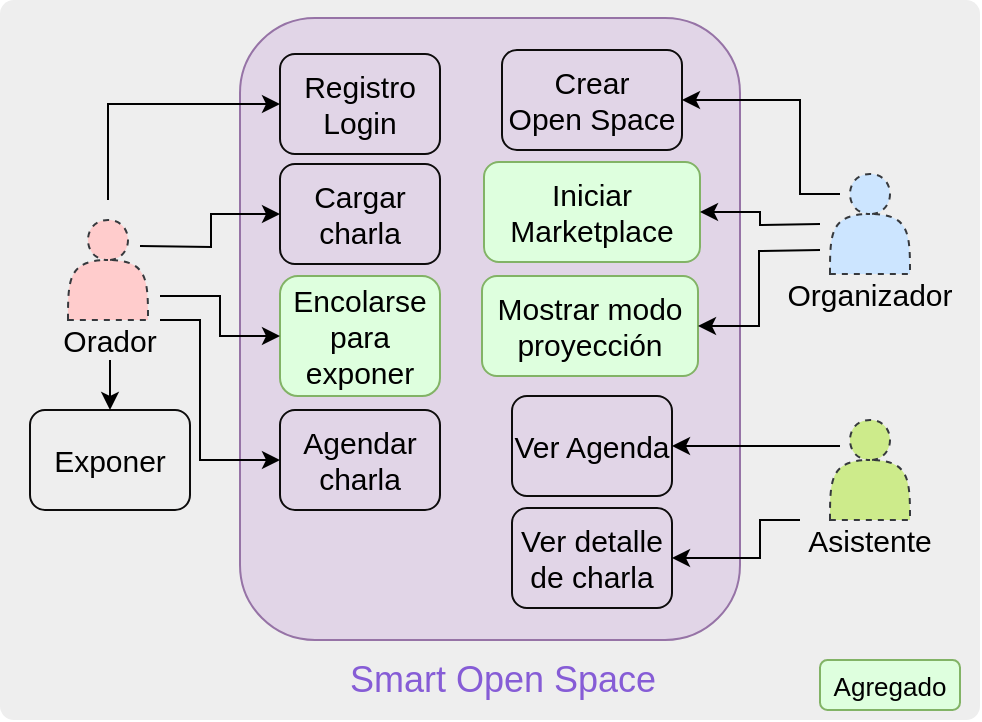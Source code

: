 <mxfile version="12.2.3" type="device" pages="1"><diagram id="50GnY4uoyUKIiMKMn4lD" name="Page-1"><mxGraphModel dx="1024" dy="531" grid="1" gridSize="10" guides="1" tooltips="1" connect="1" arrows="1" fold="1" page="1" pageScale="1" pageWidth="827" pageHeight="1169" math="0" shadow="0"><root><mxCell id="0"/><mxCell id="1" parent="0"/><mxCell id="Tz1uTeMFmKhcYr1bEMr9-132" value="" style="rounded=1;whiteSpace=wrap;html=1;absoluteArcSize=1;arcSize=14;strokeWidth=2;shadow=0;glass=0;labelBackgroundColor=none;fillColor=#eeeeee;fontSize=15;align=center;strokeColor=none;" parent="1" vertex="1"><mxGeometry x="160" y="100" width="490" height="360" as="geometry"/></mxCell><mxCell id="T_-mdl0i9TVX-whk49PD-9" value="" style="rounded=1;whiteSpace=wrap;html=1;fillColor=#e1d5e7;strokeColor=#9673a6;" parent="1" vertex="1"><mxGeometry x="280" y="109" width="250" height="311" as="geometry"/></mxCell><mxCell id="Tz1uTeMFmKhcYr1bEMr9-72" value="" style="group" parent="1" vertex="1" connectable="0"><mxGeometry x="550" y="177" width="90" height="80" as="geometry"/></mxCell><mxCell id="Tz1uTeMFmKhcYr1bEMr9-69" value="" style="shape=actor;whiteSpace=wrap;html=1;rounded=0;shadow=0;glass=0;dashed=1;labelBackgroundColor=none;strokeColor=#36393d;strokeWidth=1;fillColor=#cce5ff;fontSize=15;align=center;" parent="Tz1uTeMFmKhcYr1bEMr9-72" vertex="1"><mxGeometry x="25" y="10" width="40" height="50" as="geometry"/></mxCell><mxCell id="Tz1uTeMFmKhcYr1bEMr9-70" value="Organizador" style="text;html=1;strokeColor=none;fillColor=none;align=center;verticalAlign=middle;whiteSpace=wrap;rounded=0;shadow=0;glass=0;dashed=1;labelBackgroundColor=none;fontSize=15;" parent="Tz1uTeMFmKhcYr1bEMr9-72" vertex="1"><mxGeometry y="60" width="90" height="20" as="geometry"/></mxCell><mxCell id="Tz1uTeMFmKhcYr1bEMr9-73" value="" style="group" parent="1" vertex="1" connectable="0"><mxGeometry x="170" y="200" width="90" height="80" as="geometry"/></mxCell><mxCell id="Tz1uTeMFmKhcYr1bEMr9-74" value="" style="shape=actor;whiteSpace=wrap;html=1;rounded=0;shadow=0;glass=0;dashed=1;labelBackgroundColor=none;strokeColor=#36393d;strokeWidth=1;fillColor=#ffcccc;fontSize=15;align=center;" parent="Tz1uTeMFmKhcYr1bEMr9-73" vertex="1"><mxGeometry x="24" y="10" width="40" height="50" as="geometry"/></mxCell><mxCell id="Tz1uTeMFmKhcYr1bEMr9-75" value="Orador" style="text;html=1;strokeColor=none;fillColor=none;align=center;verticalAlign=middle;whiteSpace=wrap;rounded=0;shadow=0;glass=0;dashed=1;labelBackgroundColor=none;fontSize=15;" parent="Tz1uTeMFmKhcYr1bEMr9-73" vertex="1"><mxGeometry x="15" y="60" width="60" height="20" as="geometry"/></mxCell><mxCell id="Tz1uTeMFmKhcYr1bEMr9-76" value="" style="group" parent="1" vertex="1" connectable="0"><mxGeometry x="550" y="300" width="90" height="80" as="geometry"/></mxCell><mxCell id="Tz1uTeMFmKhcYr1bEMr9-77" value="" style="shape=actor;whiteSpace=wrap;html=1;rounded=0;shadow=0;glass=0;dashed=1;labelBackgroundColor=none;strokeColor=#36393d;strokeWidth=1;fillColor=#cdeb8b;fontSize=15;align=center;" parent="Tz1uTeMFmKhcYr1bEMr9-76" vertex="1"><mxGeometry x="25" y="10" width="40" height="50" as="geometry"/></mxCell><mxCell id="Tz1uTeMFmKhcYr1bEMr9-78" value="Asistente" style="text;html=1;strokeColor=none;fillColor=none;align=center;verticalAlign=middle;whiteSpace=wrap;rounded=0;shadow=0;glass=0;dashed=1;labelBackgroundColor=none;fontSize=15;" parent="Tz1uTeMFmKhcYr1bEMr9-76" vertex="1"><mxGeometry y="60" width="90" height="20" as="geometry"/></mxCell><mxCell id="Tz1uTeMFmKhcYr1bEMr9-83" value="Registro&lt;br&gt;Login" style="shape=ext;rounded=1;html=1;whiteSpace=wrap;shadow=0;glass=0;labelBackgroundColor=none;strokeColor=#0D0C0C;strokeWidth=1;fillColor=none;gradientColor=none;fontSize=15;align=center;" parent="1" vertex="1"><mxGeometry x="300" y="127" width="80" height="50" as="geometry"/></mxCell><mxCell id="Tz1uTeMFmKhcYr1bEMr9-84" value="Cargar&lt;br&gt;charla" style="shape=ext;rounded=1;html=1;whiteSpace=wrap;shadow=0;glass=0;labelBackgroundColor=none;strokeColor=#0D0C0C;strokeWidth=1;fillColor=none;gradientColor=none;fontSize=15;align=center;" parent="1" vertex="1"><mxGeometry x="300" y="182" width="80" height="50" as="geometry"/></mxCell><mxCell id="Tz1uTeMFmKhcYr1bEMr9-86" value="Exponer" style="shape=ext;rounded=1;html=1;whiteSpace=wrap;shadow=0;glass=0;labelBackgroundColor=none;strokeColor=#0D0C0C;strokeWidth=1;fillColor=none;gradientColor=none;fontSize=15;align=center;" parent="1" vertex="1"><mxGeometry x="175" y="305" width="80" height="50" as="geometry"/></mxCell><mxCell id="Tz1uTeMFmKhcYr1bEMr9-87" value="Agendar&lt;br&gt;charla" style="shape=ext;rounded=1;html=1;whiteSpace=wrap;shadow=0;glass=0;labelBackgroundColor=none;strokeColor=#0D0C0C;strokeWidth=1;fillColor=none;gradientColor=none;fontSize=15;align=center;" parent="1" vertex="1"><mxGeometry x="300" y="305" width="80" height="50" as="geometry"/></mxCell><mxCell id="Tz1uTeMFmKhcYr1bEMr9-88" value="Ver Agenda" style="shape=ext;rounded=1;html=1;whiteSpace=wrap;shadow=0;glass=0;labelBackgroundColor=none;strokeColor=#0D0C0C;strokeWidth=1;fillColor=none;gradientColor=none;fontSize=15;align=center;" parent="1" vertex="1"><mxGeometry x="416" y="298" width="80" height="50" as="geometry"/></mxCell><mxCell id="Tz1uTeMFmKhcYr1bEMr9-89" value="Ver detalle de charla" style="shape=ext;rounded=1;html=1;whiteSpace=wrap;shadow=0;glass=0;labelBackgroundColor=none;strokeColor=#0D0C0C;strokeWidth=1;fillColor=none;gradientColor=none;fontSize=15;align=center;" parent="1" vertex="1"><mxGeometry x="416" y="354" width="80" height="50" as="geometry"/></mxCell><mxCell id="Tz1uTeMFmKhcYr1bEMr9-90" value="Crear&lt;br&gt;Open Space" style="shape=ext;rounded=1;html=1;whiteSpace=wrap;shadow=0;glass=0;labelBackgroundColor=none;strokeColor=#0D0C0C;strokeWidth=1;fillColor=none;gradientColor=none;fontSize=15;align=center;" parent="1" vertex="1"><mxGeometry x="411" y="125" width="90" height="50" as="geometry"/></mxCell><mxCell id="T_-mdl0i9TVX-whk49PD-2" style="edgeStyle=orthogonalEdgeStyle;rounded=0;orthogonalLoop=1;jettySize=auto;html=1;entryX=1;entryY=0.5;entryDx=0;entryDy=0;" parent="1" target="Tz1uTeMFmKhcYr1bEMr9-90" edge="1"><mxGeometry relative="1" as="geometry"><mxPoint x="580" y="197" as="sourcePoint"/><Array as="points"><mxPoint x="560" y="197"/><mxPoint x="560" y="150"/></Array></mxGeometry></mxCell><mxCell id="T_-mdl0i9TVX-whk49PD-3" style="edgeStyle=orthogonalEdgeStyle;rounded=0;orthogonalLoop=1;jettySize=auto;html=1;exitX=0.5;exitY=1;exitDx=0;exitDy=0;" parent="1" source="Tz1uTeMFmKhcYr1bEMr9-75" target="Tz1uTeMFmKhcYr1bEMr9-86" edge="1"><mxGeometry relative="1" as="geometry"/></mxCell><mxCell id="T_-mdl0i9TVX-whk49PD-10" value="Smart Open Space" style="text;html=1;strokeColor=none;fillColor=none;align=center;verticalAlign=middle;whiteSpace=wrap;rounded=0;fontColor=#865cd6;fontSize=18;" parent="1" vertex="1"><mxGeometry x="325.5" y="430" width="171" height="20" as="geometry"/></mxCell><mxCell id="pqihKy4MeB8-PZnCgYZf-1" value="Iniciar Marketplace" style="shape=ext;rounded=1;html=1;whiteSpace=wrap;shadow=0;glass=0;labelBackgroundColor=none;strokeColor=#82b366;strokeWidth=1;fillColor=#DEFFDE;fontSize=15;align=center;" parent="1" vertex="1"><mxGeometry x="402" y="181" width="108" height="50" as="geometry"/></mxCell><mxCell id="pqihKy4MeB8-PZnCgYZf-2" value="Encolarse&lt;br&gt;para exponer" style="shape=ext;rounded=1;html=1;whiteSpace=wrap;shadow=0;glass=0;labelBackgroundColor=none;strokeColor=#82b366;strokeWidth=1;fillColor=#DEFFDE;fontSize=15;align=center;" parent="1" vertex="1"><mxGeometry x="300" y="238" width="80" height="60" as="geometry"/></mxCell><mxCell id="pqihKy4MeB8-PZnCgYZf-3" value="Mostrar modo proyección" style="shape=ext;rounded=1;html=1;whiteSpace=wrap;shadow=0;glass=0;labelBackgroundColor=none;strokeColor=#82b366;strokeWidth=1;fillColor=#DEFFDE;fontSize=15;align=center;" parent="1" vertex="1"><mxGeometry x="401" y="238" width="108" height="50" as="geometry"/></mxCell><mxCell id="pqihKy4MeB8-PZnCgYZf-4" style="edgeStyle=orthogonalEdgeStyle;rounded=0;orthogonalLoop=1;jettySize=auto;html=1;" parent="1" target="Tz1uTeMFmKhcYr1bEMr9-88" edge="1"><mxGeometry relative="1" as="geometry"><mxPoint x="580" y="323" as="sourcePoint"/><Array as="points"><mxPoint x="570" y="323"/><mxPoint x="570" y="323"/></Array></mxGeometry></mxCell><mxCell id="pqihKy4MeB8-PZnCgYZf-5" style="edgeStyle=orthogonalEdgeStyle;rounded=0;orthogonalLoop=1;jettySize=auto;html=1;entryX=1;entryY=0.5;entryDx=0;entryDy=0;" parent="1" target="Tz1uTeMFmKhcYr1bEMr9-89" edge="1"><mxGeometry relative="1" as="geometry"><mxPoint x="560" y="360" as="sourcePoint"/><Array as="points"><mxPoint x="540" y="360"/><mxPoint x="540" y="379"/></Array></mxGeometry></mxCell><mxCell id="pqihKy4MeB8-PZnCgYZf-6" style="edgeStyle=orthogonalEdgeStyle;rounded=0;orthogonalLoop=1;jettySize=auto;html=1;entryX=1;entryY=0.5;entryDx=0;entryDy=0;" parent="1" target="pqihKy4MeB8-PZnCgYZf-1" edge="1"><mxGeometry relative="1" as="geometry"><mxPoint x="570" y="212" as="sourcePoint"/></mxGeometry></mxCell><mxCell id="pqihKy4MeB8-PZnCgYZf-7" style="edgeStyle=orthogonalEdgeStyle;rounded=0;orthogonalLoop=1;jettySize=auto;html=1;entryX=1;entryY=0.5;entryDx=0;entryDy=0;" parent="1" target="pqihKy4MeB8-PZnCgYZf-3" edge="1"><mxGeometry relative="1" as="geometry"><mxPoint x="570" y="225" as="sourcePoint"/></mxGeometry></mxCell><mxCell id="pqihKy4MeB8-PZnCgYZf-8" value="Agregado" style="shape=ext;rounded=1;html=1;whiteSpace=wrap;shadow=0;glass=0;labelBackgroundColor=none;strokeColor=#82b366;strokeWidth=1;fillColor=#DEFFDE;fontSize=13;align=center;" parent="1" vertex="1"><mxGeometry x="570" y="430" width="70" height="25" as="geometry"/></mxCell><mxCell id="pqihKy4MeB8-PZnCgYZf-9" style="edgeStyle=orthogonalEdgeStyle;rounded=0;orthogonalLoop=1;jettySize=auto;html=1;entryX=0;entryY=0.5;entryDx=0;entryDy=0;fontSize=13;" parent="1" target="Tz1uTeMFmKhcYr1bEMr9-83" edge="1"><mxGeometry relative="1" as="geometry"><mxPoint x="214" y="200" as="sourcePoint"/><Array as="points"><mxPoint x="214" y="152"/></Array></mxGeometry></mxCell><mxCell id="pqihKy4MeB8-PZnCgYZf-10" style="edgeStyle=orthogonalEdgeStyle;rounded=0;orthogonalLoop=1;jettySize=auto;html=1;entryX=0;entryY=0.5;entryDx=0;entryDy=0;fontSize=13;" parent="1" target="Tz1uTeMFmKhcYr1bEMr9-84" edge="1"><mxGeometry relative="1" as="geometry"><mxPoint x="230" y="223" as="sourcePoint"/></mxGeometry></mxCell><mxCell id="pqihKy4MeB8-PZnCgYZf-11" style="edgeStyle=orthogonalEdgeStyle;rounded=0;orthogonalLoop=1;jettySize=auto;html=1;entryX=0;entryY=0.5;entryDx=0;entryDy=0;fontSize=13;" parent="1" target="pqihKy4MeB8-PZnCgYZf-2" edge="1"><mxGeometry relative="1" as="geometry"><mxPoint x="240" y="248" as="sourcePoint"/><Array as="points"><mxPoint x="270" y="248"/><mxPoint x="270" y="268"/></Array></mxGeometry></mxCell><mxCell id="pqihKy4MeB8-PZnCgYZf-12" style="edgeStyle=orthogonalEdgeStyle;rounded=0;orthogonalLoop=1;jettySize=auto;html=1;entryX=0;entryY=0.5;entryDx=0;entryDy=0;fontSize=13;" parent="1" target="Tz1uTeMFmKhcYr1bEMr9-87" edge="1"><mxGeometry relative="1" as="geometry"><mxPoint x="240" y="260" as="sourcePoint"/><Array as="points"><mxPoint x="260" y="260"/><mxPoint x="260" y="330"/></Array></mxGeometry></mxCell></root></mxGraphModel></diagram></mxfile>